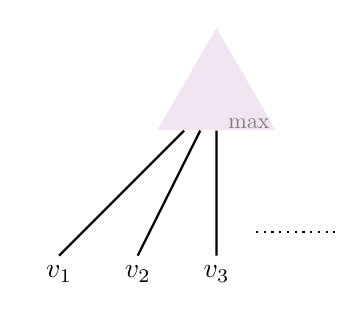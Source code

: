 ﻿  \begin{tikzpicture}[scale=2]
 \tikzstyle{mytrianglemax}=[
  isosceles triangle, 
  isosceles triangle apex angle=60,
  %draw,
  shape border rotate=90,
  fill=violet!10,
  minimum size =1.3cm]	
  
\tikzstyle{mytrianglemin}=[
  isosceles triangle, 
  isosceles triangle apex angle=60,
  %draw,
  shape border rotate=-90,
  fill=teal!10,
  minimum size =1.3cm]		
	
\tikzstyle{mymax}=[above=-2pt, black!50, scale=0.8]	

\tikzstyle{mymin}=[right=2pt, black!50, scale=0.8]
	
	
% define points
\path  (0,0) coordinate(R)  ;

% triangle
\node[mytrianglemax] (T) at (R) {};
\node[mymax] at (T.315) {max};

%\node[mytrianglemin] (T) at (R) {8};
%\node[mymin] at (T.280) {min};


% draw lines
\draw[thick]
  (T) -- ++(-1,-1) node[below] {$v_1$}
  (T) -- ++(-0.5,-1) node[below] {$v_2$}
  (T) -- ++(0,-1) node[below] {$v_3$}
  ;

\draw[thick, dotted] (T) ++ (0.25,-0.85) -- ++ (0.5,0);
  \end{tikzpicture}